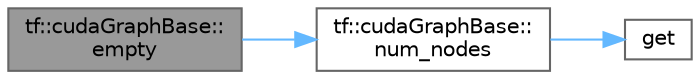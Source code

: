 digraph "tf::cudaGraphBase::empty"
{
 // LATEX_PDF_SIZE
  bgcolor="transparent";
  edge [fontname=Helvetica,fontsize=10,labelfontname=Helvetica,labelfontsize=10];
  node [fontname=Helvetica,fontsize=10,shape=box,height=0.2,width=0.4];
  rankdir="LR";
  Node1 [id="Node000001",label="tf::cudaGraphBase::\lempty",height=0.2,width=0.4,color="gray40", fillcolor="grey60", style="filled", fontcolor="black",tooltip="queries if the graph is empty"];
  Node1 -> Node2 [id="edge1_Node000001_Node000002",color="steelblue1",style="solid",tooltip=" "];
  Node2 [id="Node000002",label="tf::cudaGraphBase::\lnum_nodes",height=0.2,width=0.4,color="grey40", fillcolor="white", style="filled",URL="$classtf_1_1cuda_graph_base.html#ad53731e3a0415df2ae86f7121969851a",tooltip="queries the number of nodes in a native CUDA graph"];
  Node2 -> Node3 [id="edge2_Node000002_Node000003",color="steelblue1",style="solid",tooltip=" "];
  Node3 [id="Node000003",label="get",height=0.2,width=0.4,color="grey40", fillcolor="white", style="filled",URL="$stdlist__overload_8cpp.html#a120a90058439faee14791b33f94c0693",tooltip=" "];
}
